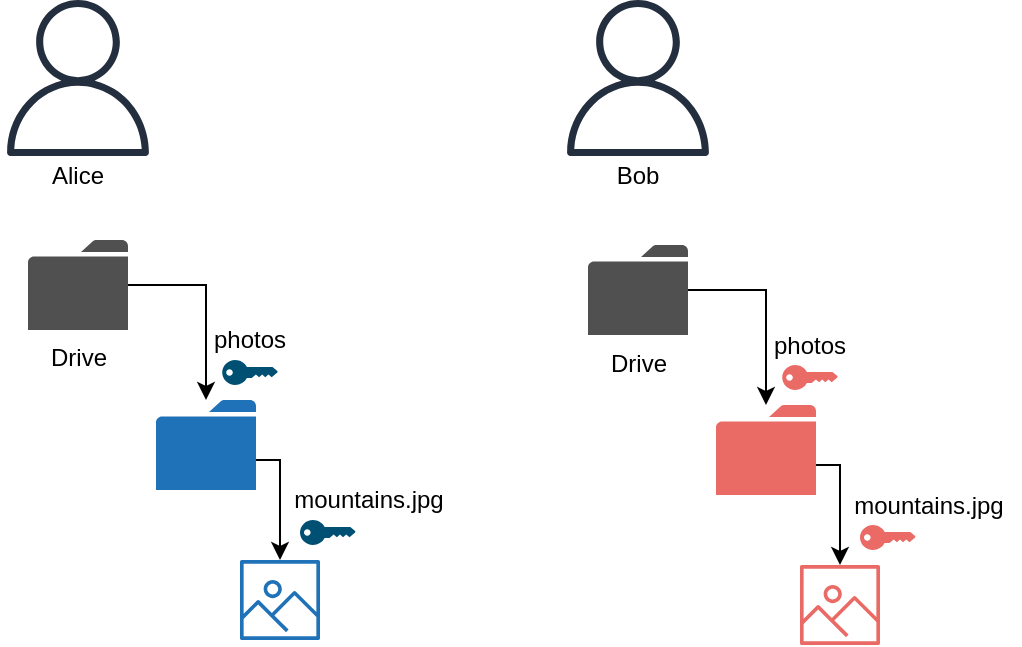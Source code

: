 <mxfile version="14.1.8" type="device"><diagram id="g3J1ekXGROOLExW3GLxt" name="Seite-1"><mxGraphModel dx="1088" dy="968" grid="1" gridSize="10" guides="1" tooltips="1" connect="1" arrows="1" fold="1" page="1" pageScale="1" pageWidth="827" pageHeight="1169" math="0" shadow="0"><root><mxCell id="0"/><mxCell id="1" parent="0"/><mxCell id="epE2G2SlUqCjJAG2-Jjr-4" value="" style="outlineConnect=0;fontColor=#232F3E;gradientColor=none;fillColor=#232F3E;strokeColor=none;dashed=0;verticalLabelPosition=bottom;verticalAlign=top;align=center;html=1;fontSize=12;fontStyle=0;aspect=fixed;pointerEvents=1;shape=mxgraph.aws4.user;" parent="1" vertex="1"><mxGeometry x="120" y="200" width="78" height="78" as="geometry"/></mxCell><mxCell id="epE2G2SlUqCjJAG2-Jjr-5" value="Alice" style="text;html=1;strokeColor=none;fillColor=none;align=center;verticalAlign=middle;whiteSpace=wrap;rounded=0;" parent="1" vertex="1"><mxGeometry x="139" y="278" width="40" height="20" as="geometry"/></mxCell><mxCell id="epE2G2SlUqCjJAG2-Jjr-10" style="edgeStyle=orthogonalEdgeStyle;rounded=0;orthogonalLoop=1;jettySize=auto;html=1;" parent="1" source="epE2G2SlUqCjJAG2-Jjr-8" target="epE2G2SlUqCjJAG2-Jjr-9" edge="1"><mxGeometry relative="1" as="geometry"><Array as="points"><mxPoint x="223" y="343"/></Array></mxGeometry></mxCell><mxCell id="epE2G2SlUqCjJAG2-Jjr-8" value="Drive" style="pointerEvents=1;shadow=0;dashed=0;html=1;strokeColor=none;fillColor=#505050;labelPosition=center;verticalLabelPosition=bottom;verticalAlign=top;outlineConnect=0;align=center;shape=mxgraph.office.concepts.folder;" parent="1" vertex="1"><mxGeometry x="134" y="320" width="50" height="45" as="geometry"/></mxCell><mxCell id="epE2G2SlUqCjJAG2-Jjr-12" style="edgeStyle=orthogonalEdgeStyle;rounded=0;orthogonalLoop=1;jettySize=auto;html=1;" parent="1" source="epE2G2SlUqCjJAG2-Jjr-9" target="epE2G2SlUqCjJAG2-Jjr-11" edge="1"><mxGeometry relative="1" as="geometry"><mxPoint x="260" y="445" as="sourcePoint"/><Array as="points"><mxPoint x="260" y="430"/></Array></mxGeometry></mxCell><mxCell id="epE2G2SlUqCjJAG2-Jjr-9" value="" style="pointerEvents=1;shadow=0;dashed=0;html=1;strokeColor=none;labelPosition=center;verticalLabelPosition=bottom;verticalAlign=top;outlineConnect=0;align=center;shape=mxgraph.office.concepts.folder;fillColor=#2072B8;" parent="1" vertex="1"><mxGeometry x="198" y="400" width="50" height="45" as="geometry"/></mxCell><mxCell id="epE2G2SlUqCjJAG2-Jjr-11" value="" style="outlineConnect=0;fontColor=#232F3E;gradientColor=none;strokeColor=none;dashed=0;verticalLabelPosition=bottom;verticalAlign=top;align=center;html=1;fontSize=12;fontStyle=0;aspect=fixed;pointerEvents=1;shape=mxgraph.aws4.container_registry_image;fillColor=#2072B8;" parent="1" vertex="1"><mxGeometry x="240" y="480" width="40" height="40" as="geometry"/></mxCell><mxCell id="epE2G2SlUqCjJAG2-Jjr-14" value="photos" style="text;html=1;strokeColor=none;fillColor=none;align=center;verticalAlign=middle;whiteSpace=wrap;rounded=0;" parent="1" vertex="1"><mxGeometry x="220" y="360" width="50" height="20" as="geometry"/></mxCell><mxCell id="epE2G2SlUqCjJAG2-Jjr-15" value="mountains.jpg" style="text;html=1;strokeColor=none;fillColor=none;align=center;verticalAlign=middle;whiteSpace=wrap;rounded=0;" parent="1" vertex="1"><mxGeometry x="258.89" y="440" width="91.11" height="20" as="geometry"/></mxCell><mxCell id="epE2G2SlUqCjJAG2-Jjr-16" value="" style="outlineConnect=0;fontColor=#232F3E;gradientColor=none;fillColor=#232F3E;strokeColor=none;dashed=0;verticalLabelPosition=bottom;verticalAlign=top;align=center;html=1;fontSize=12;fontStyle=0;aspect=fixed;pointerEvents=1;shape=mxgraph.aws4.user;" parent="1" vertex="1"><mxGeometry x="400" y="200" width="78" height="78" as="geometry"/></mxCell><mxCell id="epE2G2SlUqCjJAG2-Jjr-17" value="Bob" style="text;html=1;strokeColor=none;fillColor=none;align=center;verticalAlign=middle;whiteSpace=wrap;rounded=0;" parent="1" vertex="1"><mxGeometry x="419" y="278" width="40" height="20" as="geometry"/></mxCell><mxCell id="9QumGsT66zy5JGcqnrbD-1" value="" style="points=[[0,0.5,0],[0.24,0,0],[0.5,0.28,0],[0.995,0.475,0],[0.5,0.72,0],[0.24,1,0]];verticalLabelPosition=bottom;html=1;verticalAlign=top;aspect=fixed;align=center;pointerEvents=1;shape=mxgraph.cisco19.key;fillColor=#005073;strokeColor=none;" parent="1" vertex="1"><mxGeometry x="231.11" y="380" width="27.78" height="12.5" as="geometry"/></mxCell><mxCell id="9QumGsT66zy5JGcqnrbD-2" value="" style="points=[[0,0.5,0],[0.24,0,0],[0.5,0.28,0],[0.995,0.475,0],[0.5,0.72,0],[0.24,1,0]];verticalLabelPosition=bottom;html=1;verticalAlign=top;aspect=fixed;align=center;pointerEvents=1;shape=mxgraph.cisco19.key;fillColor=#005073;strokeColor=none;" parent="1" vertex="1"><mxGeometry x="270" y="460" width="27.78" height="12.5" as="geometry"/></mxCell><mxCell id="YSzI8Kt_h6pUfLOURkRd-3" style="edgeStyle=orthogonalEdgeStyle;rounded=0;orthogonalLoop=1;jettySize=auto;html=1;" parent="1" source="YSzI8Kt_h6pUfLOURkRd-4" target="YSzI8Kt_h6pUfLOURkRd-6" edge="1"><mxGeometry relative="1" as="geometry"><Array as="points"><mxPoint x="503" y="345.5"/></Array></mxGeometry></mxCell><mxCell id="YSzI8Kt_h6pUfLOURkRd-4" value="Drive" style="pointerEvents=1;shadow=0;dashed=0;html=1;strokeColor=none;fillColor=#505050;labelPosition=center;verticalLabelPosition=bottom;verticalAlign=top;outlineConnect=0;align=center;shape=mxgraph.office.concepts.folder;" parent="1" vertex="1"><mxGeometry x="414" y="322.5" width="50" height="45" as="geometry"/></mxCell><mxCell id="YSzI8Kt_h6pUfLOURkRd-5" style="edgeStyle=orthogonalEdgeStyle;rounded=0;orthogonalLoop=1;jettySize=auto;html=1;" parent="1" source="YSzI8Kt_h6pUfLOURkRd-6" target="YSzI8Kt_h6pUfLOURkRd-7" edge="1"><mxGeometry relative="1" as="geometry"><mxPoint x="540" y="447.5" as="sourcePoint"/><Array as="points"><mxPoint x="540" y="432.5"/></Array></mxGeometry></mxCell><mxCell id="YSzI8Kt_h6pUfLOURkRd-6" value="" style="pointerEvents=1;shadow=0;dashed=0;html=1;strokeColor=none;labelPosition=center;verticalLabelPosition=bottom;verticalAlign=top;outlineConnect=0;align=center;shape=mxgraph.office.concepts.folder;fillColor=#EA6B66;" parent="1" vertex="1"><mxGeometry x="478" y="402.5" width="50" height="45" as="geometry"/></mxCell><mxCell id="YSzI8Kt_h6pUfLOURkRd-7" value="" style="outlineConnect=0;fontColor=#232F3E;gradientColor=none;strokeColor=none;dashed=0;verticalLabelPosition=bottom;verticalAlign=top;align=center;html=1;fontSize=12;fontStyle=0;aspect=fixed;pointerEvents=1;shape=mxgraph.aws4.container_registry_image;fillColor=#EA6B66;" parent="1" vertex="1"><mxGeometry x="520" y="482.5" width="40" height="40" as="geometry"/></mxCell><mxCell id="YSzI8Kt_h6pUfLOURkRd-8" value="photos" style="text;html=1;strokeColor=none;fillColor=none;align=center;verticalAlign=middle;whiteSpace=wrap;rounded=0;" parent="1" vertex="1"><mxGeometry x="500" y="362.5" width="50" height="20" as="geometry"/></mxCell><mxCell id="YSzI8Kt_h6pUfLOURkRd-9" value="mountains.jpg" style="text;html=1;strokeColor=none;fillColor=none;align=center;verticalAlign=middle;whiteSpace=wrap;rounded=0;" parent="1" vertex="1"><mxGeometry x="538.89" y="442.5" width="91.11" height="20" as="geometry"/></mxCell><mxCell id="YSzI8Kt_h6pUfLOURkRd-10" value="" style="points=[[0,0.5,0],[0.24,0,0],[0.5,0.28,0],[0.995,0.475,0],[0.5,0.72,0],[0.24,1,0]];verticalLabelPosition=bottom;html=1;verticalAlign=top;aspect=fixed;align=center;pointerEvents=1;shape=mxgraph.cisco19.key;strokeColor=none;fillColor=#EA6B66;" parent="1" vertex="1"><mxGeometry x="511.11" y="382.5" width="27.78" height="12.5" as="geometry"/></mxCell><mxCell id="YSzI8Kt_h6pUfLOURkRd-11" value="" style="points=[[0,0.5,0],[0.24,0,0],[0.5,0.28,0],[0.995,0.475,0],[0.5,0.72,0],[0.24,1,0]];verticalLabelPosition=bottom;html=1;verticalAlign=top;aspect=fixed;align=center;pointerEvents=1;shape=mxgraph.cisco19.key;strokeColor=none;fillColor=#EA6B66;" parent="1" vertex="1"><mxGeometry x="550" y="462.5" width="27.78" height="12.5" as="geometry"/></mxCell></root></mxGraphModel></diagram></mxfile>